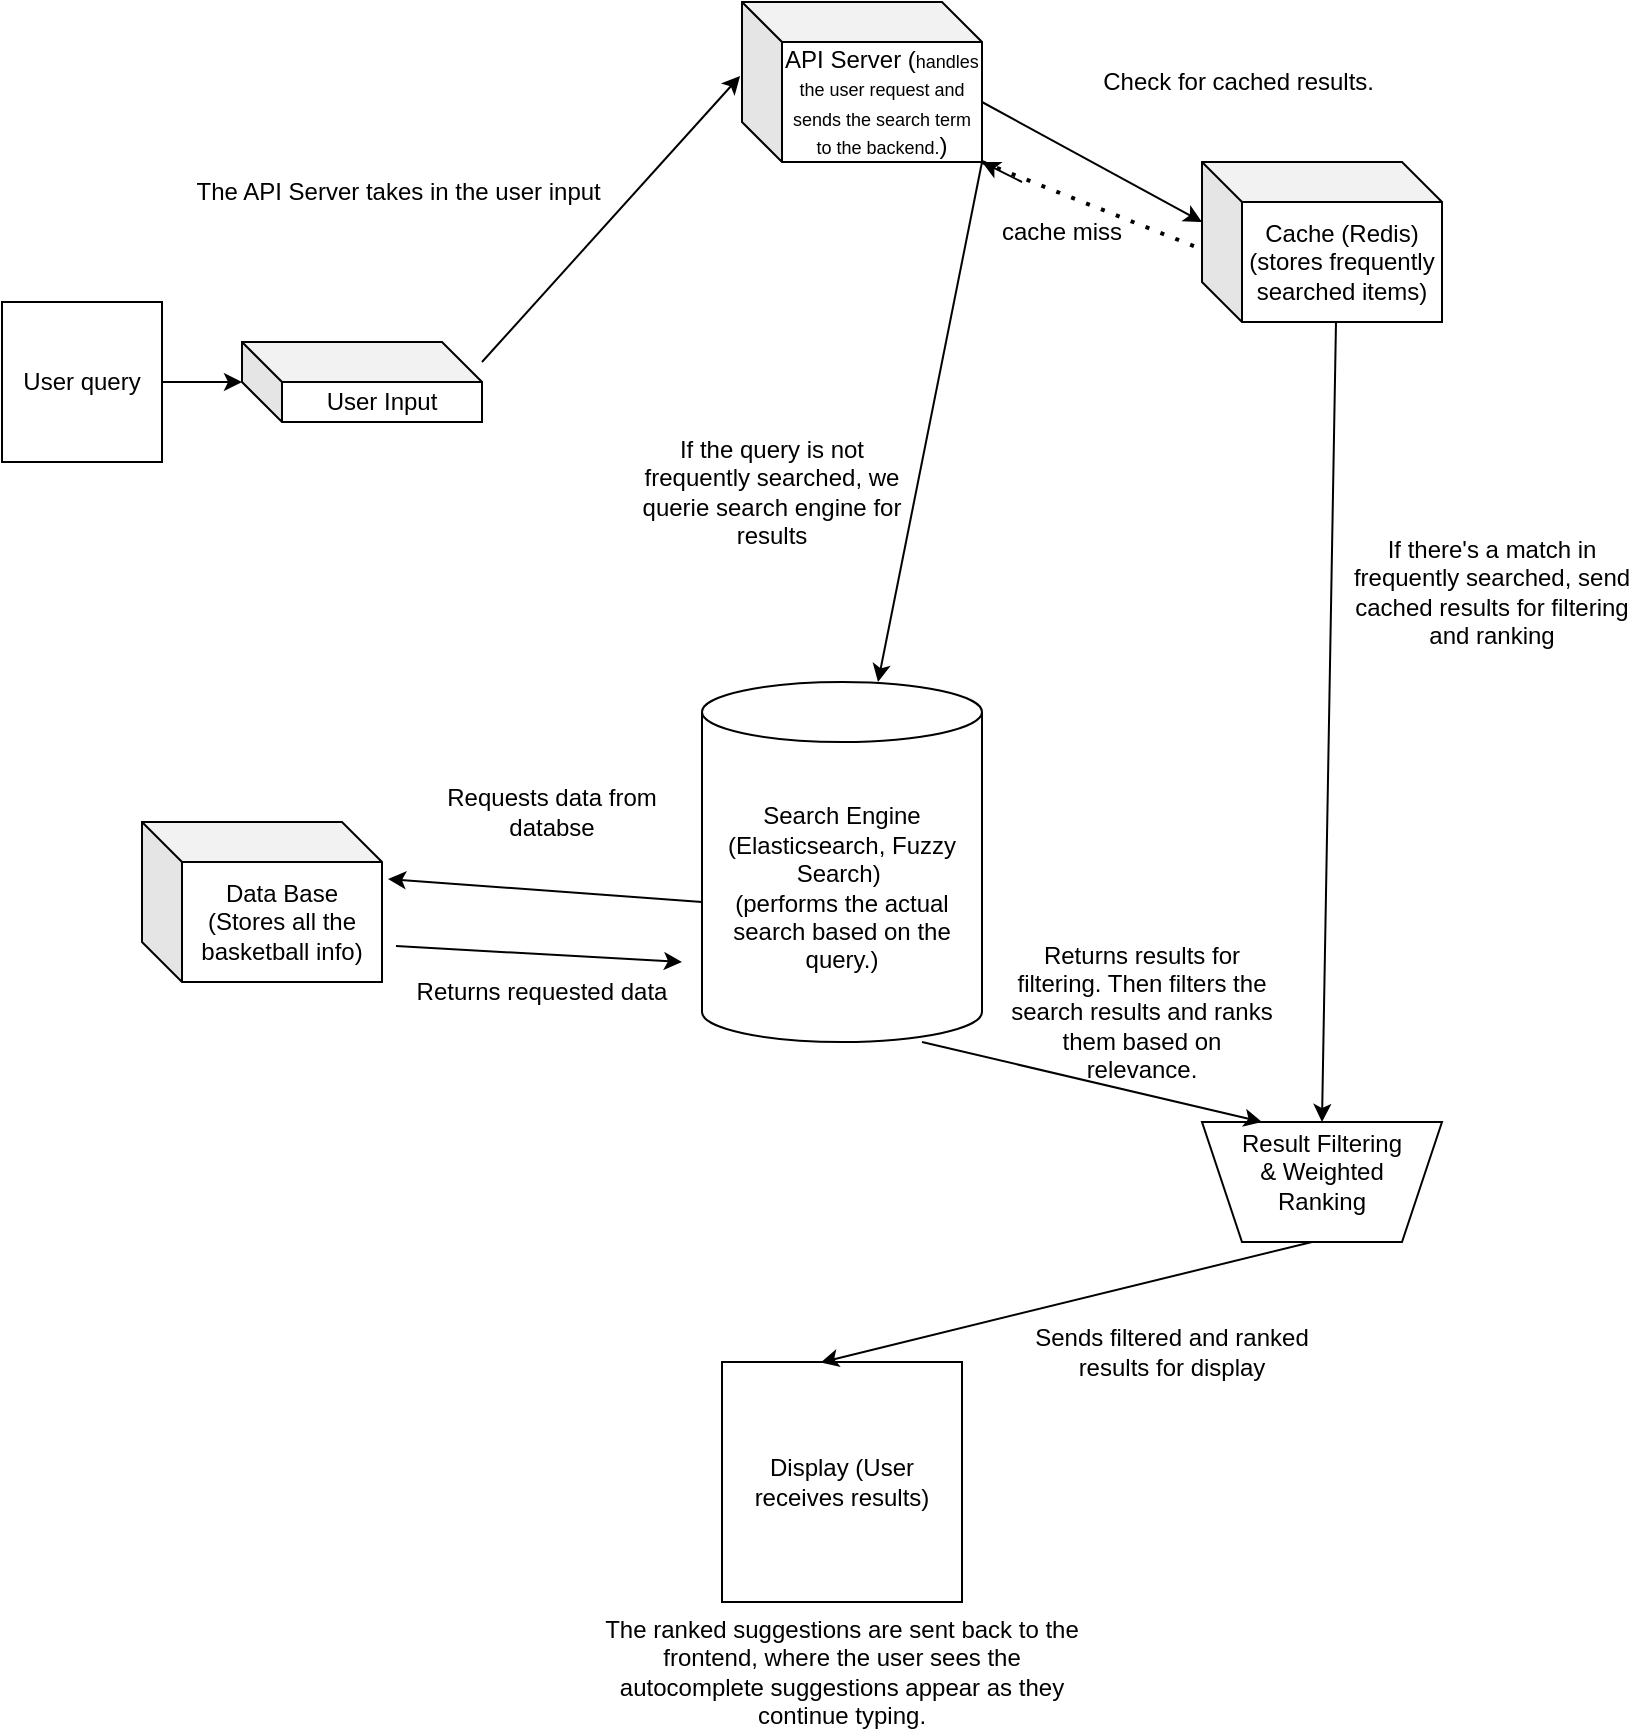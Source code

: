 <mxfile version="24.7.17">
  <diagram name="Page-1" id="brCJi1kiGx6rZYk8oRPK">
    <mxGraphModel dx="1466" dy="916" grid="1" gridSize="10" guides="1" tooltips="1" connect="1" arrows="1" fold="1" page="1" pageScale="1" pageWidth="850" pageHeight="1100" math="0" shadow="0">
      <root>
        <mxCell id="0" />
        <mxCell id="1" parent="0" />
        <mxCell id="S3CmM38RQWoCAMPs-bgt-1" value="User Input" style="shape=cube;whiteSpace=wrap;html=1;boundedLbl=1;backgroundOutline=1;darkOpacity=0.05;darkOpacity2=0.1;" vertex="1" parent="1">
          <mxGeometry x="120" y="340" width="120" height="40" as="geometry" />
        </mxCell>
        <mxCell id="S3CmM38RQWoCAMPs-bgt-3" value="" style="endArrow=classic;html=1;rounded=0;entryX=-0.008;entryY=0.463;entryDx=0;entryDy=0;entryPerimeter=0;" edge="1" parent="1" target="S3CmM38RQWoCAMPs-bgt-4">
          <mxGeometry width="50" height="50" relative="1" as="geometry">
            <mxPoint x="240" y="350" as="sourcePoint" />
            <mxPoint x="376" y="250" as="targetPoint" />
          </mxGeometry>
        </mxCell>
        <mxCell id="S3CmM38RQWoCAMPs-bgt-4" value="API Server (&lt;font style=&quot;font-size: 9px;&quot;&gt;handles the user request and sends the search term to the backend.&lt;/font&gt;)" style="shape=cube;whiteSpace=wrap;html=1;boundedLbl=1;backgroundOutline=1;darkOpacity=0.05;darkOpacity2=0.1;" vertex="1" parent="1">
          <mxGeometry x="370" y="170" width="120" height="80" as="geometry" />
        </mxCell>
        <mxCell id="S3CmM38RQWoCAMPs-bgt-5" value="The API Server takes in the user input&amp;nbsp;" style="text;html=1;align=center;verticalAlign=middle;whiteSpace=wrap;rounded=0;" vertex="1" parent="1">
          <mxGeometry x="90" y="250" width="220" height="30" as="geometry" />
        </mxCell>
        <mxCell id="S3CmM38RQWoCAMPs-bgt-11" value="Cache (Redis) (stores frequently searched items)" style="shape=cube;whiteSpace=wrap;html=1;boundedLbl=1;backgroundOutline=1;darkOpacity=0.05;darkOpacity2=0.1;" vertex="1" parent="1">
          <mxGeometry x="600" y="250" width="120" height="80" as="geometry" />
        </mxCell>
        <mxCell id="S3CmM38RQWoCAMPs-bgt-12" value="" style="endArrow=classic;html=1;rounded=0;entryX=0;entryY=0;entryDx=0;entryDy=30;entryPerimeter=0;" edge="1" parent="1" target="S3CmM38RQWoCAMPs-bgt-11">
          <mxGeometry width="50" height="50" relative="1" as="geometry">
            <mxPoint x="490" y="220" as="sourcePoint" />
            <mxPoint x="540" y="170" as="targetPoint" />
          </mxGeometry>
        </mxCell>
        <mxCell id="S3CmM38RQWoCAMPs-bgt-13" value="Check for cached results.&amp;nbsp;" style="text;html=1;align=center;verticalAlign=middle;whiteSpace=wrap;rounded=0;" vertex="1" parent="1">
          <mxGeometry x="510" y="195" width="220" height="30" as="geometry" />
        </mxCell>
        <mxCell id="S3CmM38RQWoCAMPs-bgt-14" value="Search Engine (Elasticsearch, Fuzzy Search)&amp;nbsp;&lt;div&gt;(performs the actual search based on the query.)&lt;/div&gt;" style="shape=cylinder3;whiteSpace=wrap;html=1;boundedLbl=1;backgroundOutline=1;size=15;" vertex="1" parent="1">
          <mxGeometry x="350" y="510" width="140" height="180" as="geometry" />
        </mxCell>
        <mxCell id="S3CmM38RQWoCAMPs-bgt-16" value="cache miss" style="text;html=1;align=center;verticalAlign=middle;whiteSpace=wrap;rounded=0;" vertex="1" parent="1">
          <mxGeometry x="470" y="270" width="120" height="30" as="geometry" />
        </mxCell>
        <mxCell id="S3CmM38RQWoCAMPs-bgt-17" value="" style="endArrow=none;dashed=1;html=1;dashPattern=1 3;strokeWidth=2;rounded=0;entryX=-0.025;entryY=0.531;entryDx=0;entryDy=0;entryPerimeter=0;" edge="1" parent="1" target="S3CmM38RQWoCAMPs-bgt-11">
          <mxGeometry width="50" height="50" relative="1" as="geometry">
            <mxPoint x="490" y="250" as="sourcePoint" />
            <mxPoint x="540" y="200" as="targetPoint" />
          </mxGeometry>
        </mxCell>
        <mxCell id="S3CmM38RQWoCAMPs-bgt-18" value="" style="endArrow=classic;html=1;rounded=0;entryX=1;entryY=1;entryDx=0;entryDy=0;entryPerimeter=0;" edge="1" parent="1" target="S3CmM38RQWoCAMPs-bgt-4">
          <mxGeometry width="50" height="50" relative="1" as="geometry">
            <mxPoint x="510" y="260" as="sourcePoint" />
            <mxPoint x="550" y="200" as="targetPoint" />
          </mxGeometry>
        </mxCell>
        <mxCell id="S3CmM38RQWoCAMPs-bgt-19" value="" style="endArrow=classic;html=1;rounded=0;" edge="1" parent="1" target="S3CmM38RQWoCAMPs-bgt-14">
          <mxGeometry width="50" height="50" relative="1" as="geometry">
            <mxPoint x="490" y="250" as="sourcePoint" />
            <mxPoint x="480" y="200" as="targetPoint" />
          </mxGeometry>
        </mxCell>
        <mxCell id="S3CmM38RQWoCAMPs-bgt-20" value="If the query is not frequently searched, we querie search engine for results" style="text;html=1;align=center;verticalAlign=middle;whiteSpace=wrap;rounded=0;" vertex="1" parent="1">
          <mxGeometry x="310" y="400" width="150" height="30" as="geometry" />
        </mxCell>
        <mxCell id="S3CmM38RQWoCAMPs-bgt-21" value="Data Base (Stores all the basketball info)" style="shape=cube;whiteSpace=wrap;html=1;boundedLbl=1;backgroundOutline=1;darkOpacity=0.05;darkOpacity2=0.1;" vertex="1" parent="1">
          <mxGeometry x="70" y="580" width="120" height="80" as="geometry" />
        </mxCell>
        <mxCell id="S3CmM38RQWoCAMPs-bgt-22" value="" style="endArrow=classic;html=1;rounded=0;entryX=1.025;entryY=0.356;entryDx=0;entryDy=0;entryPerimeter=0;" edge="1" parent="1" target="S3CmM38RQWoCAMPs-bgt-21">
          <mxGeometry width="50" height="50" relative="1" as="geometry">
            <mxPoint x="350" y="620" as="sourcePoint" />
            <mxPoint x="400" y="570" as="targetPoint" />
          </mxGeometry>
        </mxCell>
        <mxCell id="S3CmM38RQWoCAMPs-bgt-23" value="Requests data from databse" style="text;html=1;align=center;verticalAlign=middle;whiteSpace=wrap;rounded=0;" vertex="1" parent="1">
          <mxGeometry x="210" y="560" width="130" height="30" as="geometry" />
        </mxCell>
        <mxCell id="S3CmM38RQWoCAMPs-bgt-24" value="" style="endArrow=classic;html=1;rounded=0;" edge="1" parent="1">
          <mxGeometry width="50" height="50" relative="1" as="geometry">
            <mxPoint x="197" y="642" as="sourcePoint" />
            <mxPoint x="340" y="650" as="targetPoint" />
          </mxGeometry>
        </mxCell>
        <mxCell id="S3CmM38RQWoCAMPs-bgt-25" value="Returns requested data" style="text;html=1;align=center;verticalAlign=middle;whiteSpace=wrap;rounded=0;" vertex="1" parent="1">
          <mxGeometry x="200" y="650" width="140" height="30" as="geometry" />
        </mxCell>
        <mxCell id="S3CmM38RQWoCAMPs-bgt-26" value="" style="shape=trapezoid;perimeter=trapezoidPerimeter;whiteSpace=wrap;html=1;fixedSize=1;rotation=-180;" vertex="1" parent="1">
          <mxGeometry x="600" y="730" width="120" height="60" as="geometry" />
        </mxCell>
        <mxCell id="S3CmM38RQWoCAMPs-bgt-27" value="Result Filtering &amp;amp; Weighted Ranking" style="text;html=1;align=center;verticalAlign=middle;whiteSpace=wrap;rounded=0;" vertex="1" parent="1">
          <mxGeometry x="615" y="740" width="90" height="30" as="geometry" />
        </mxCell>
        <mxCell id="S3CmM38RQWoCAMPs-bgt-28" value="" style="endArrow=classic;html=1;rounded=0;entryX=0.75;entryY=1;entryDx=0;entryDy=0;" edge="1" parent="1" target="S3CmM38RQWoCAMPs-bgt-26">
          <mxGeometry width="50" height="50" relative="1" as="geometry">
            <mxPoint x="460" y="690" as="sourcePoint" />
            <mxPoint x="603" y="698" as="targetPoint" />
          </mxGeometry>
        </mxCell>
        <mxCell id="S3CmM38RQWoCAMPs-bgt-29" value="Returns results for filtering. Then filters the search results and ranks them based on relevance." style="text;html=1;align=center;verticalAlign=middle;whiteSpace=wrap;rounded=0;" vertex="1" parent="1">
          <mxGeometry x="500" y="660" width="140" height="30" as="geometry" />
        </mxCell>
        <mxCell id="S3CmM38RQWoCAMPs-bgt-30" value="" style="endArrow=classic;html=1;rounded=0;entryX=0.5;entryY=1;entryDx=0;entryDy=0;" edge="1" parent="1" target="S3CmM38RQWoCAMPs-bgt-26">
          <mxGeometry width="50" height="50" relative="1" as="geometry">
            <mxPoint x="667" y="330" as="sourcePoint" />
            <mxPoint x="615" y="590" as="targetPoint" />
          </mxGeometry>
        </mxCell>
        <mxCell id="S3CmM38RQWoCAMPs-bgt-31" value="If there&#39;s a match in frequently searched, send cached results for filtering and ranking" style="text;html=1;align=center;verticalAlign=middle;whiteSpace=wrap;rounded=0;" vertex="1" parent="1">
          <mxGeometry x="670" y="450" width="150" height="30" as="geometry" />
        </mxCell>
        <mxCell id="S3CmM38RQWoCAMPs-bgt-33" value="Display (User receives results)" style="whiteSpace=wrap;html=1;aspect=fixed;" vertex="1" parent="1">
          <mxGeometry x="360" y="850" width="120" height="120" as="geometry" />
        </mxCell>
        <mxCell id="S3CmM38RQWoCAMPs-bgt-34" value="" style="endArrow=classic;html=1;rounded=0;entryX=0.411;entryY=0.002;entryDx=0;entryDy=0;entryPerimeter=0;" edge="1" parent="1" target="S3CmM38RQWoCAMPs-bgt-33">
          <mxGeometry width="50" height="50" relative="1" as="geometry">
            <mxPoint x="655" y="790" as="sourcePoint" />
            <mxPoint x="705" y="740" as="targetPoint" />
          </mxGeometry>
        </mxCell>
        <mxCell id="S3CmM38RQWoCAMPs-bgt-35" value="User query" style="whiteSpace=wrap;html=1;aspect=fixed;" vertex="1" parent="1">
          <mxGeometry y="320" width="80" height="80" as="geometry" />
        </mxCell>
        <mxCell id="S3CmM38RQWoCAMPs-bgt-36" style="edgeStyle=orthogonalEdgeStyle;rounded=0;orthogonalLoop=1;jettySize=auto;html=1;exitX=1;exitY=0.5;exitDx=0;exitDy=0;entryX=0;entryY=0;entryDx=0;entryDy=20;entryPerimeter=0;" edge="1" parent="1" source="S3CmM38RQWoCAMPs-bgt-35" target="S3CmM38RQWoCAMPs-bgt-1">
          <mxGeometry relative="1" as="geometry" />
        </mxCell>
        <mxCell id="S3CmM38RQWoCAMPs-bgt-37" value="Sends filtered and ranked results for display" style="text;html=1;align=center;verticalAlign=middle;whiteSpace=wrap;rounded=0;" vertex="1" parent="1">
          <mxGeometry x="510" y="830" width="150" height="30" as="geometry" />
        </mxCell>
        <mxCell id="S3CmM38RQWoCAMPs-bgt-39" value="The ranked suggestions are sent back to the frontend, where the user sees the autocomplete suggestions appear as they continue typing." style="text;html=1;align=center;verticalAlign=middle;whiteSpace=wrap;rounded=0;" vertex="1" parent="1">
          <mxGeometry x="295" y="990" width="250" height="30" as="geometry" />
        </mxCell>
      </root>
    </mxGraphModel>
  </diagram>
</mxfile>
